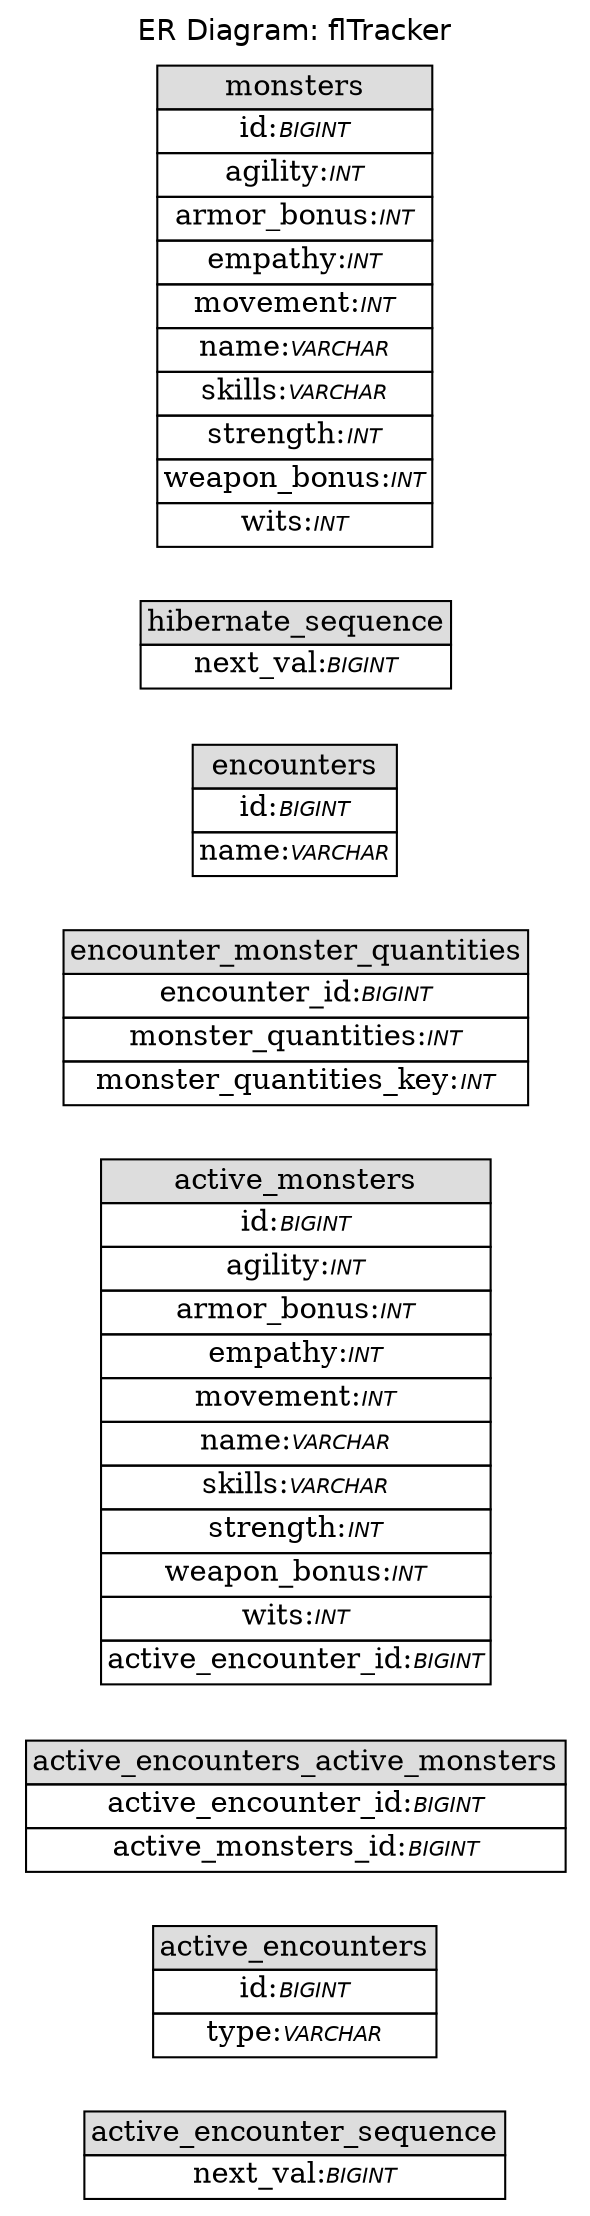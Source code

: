 // ************************************************************
// Generated by: Sequel Ace
// Version 20033
//
// https://sequel-ace.com/
// https://github.com/Sequel-Ace/Sequel-Ace
//
// Host: 127.0.0.1 (MySQL 5.5.5-10.7.3-MariaDB)
// Database: flTracker
// Generation Time: 2022-06-29 09:24:07 +0000
// ************************************************************

digraph "Database Structure" {
	label = "ER Diagram: flTracker";
	labelloc = t;
	compound = true;
	node [ shape = record ];
	fontname = "Helvetica";
	ranksep = 1.25;
	ratio = 0.7;
	rankdir = LR;
	subgraph "table_active_encounter_sequence" {
		node [ shape = "plaintext" ];
		"active_encounter_sequence" [ label=<
			<TABLE BORDER="0" CELLSPACING="0" CELLBORDER="1">
			<TR><TD COLSPAN="3" BGCOLOR="#DDDDDD">active_encounter_sequence</TD></TR>
			<TR><TD COLSPAN="3" PORT="next_val">next_val:<FONT FACE="Helvetica-Oblique" POINT-SIZE="10">BIGINT</FONT></TD></TR>
			</TABLE>>
		];
	}
	subgraph "table_active_encounters" {
		node [ shape = "plaintext" ];
		"active_encounters" [ label=<
			<TABLE BORDER="0" CELLSPACING="0" CELLBORDER="1">
			<TR><TD COLSPAN="3" BGCOLOR="#DDDDDD">active_encounters</TD></TR>
			<TR><TD COLSPAN="3" PORT="id">id:<FONT FACE="Helvetica-Oblique" POINT-SIZE="10">BIGINT</FONT></TD></TR>
			<TR><TD COLSPAN="3" PORT="type">type:<FONT FACE="Helvetica-Oblique" POINT-SIZE="10">VARCHAR</FONT></TD></TR>
			</TABLE>>
		];
	}
	subgraph "table_active_encounters_active_monsters" {
		node [ shape = "plaintext" ];
		"active_encounters_active_monsters" [ label=<
			<TABLE BORDER="0" CELLSPACING="0" CELLBORDER="1">
			<TR><TD COLSPAN="3" BGCOLOR="#DDDDDD">active_encounters_active_monsters</TD></TR>
			<TR><TD COLSPAN="3" PORT="active_encounter_id">active_encounter_id:<FONT FACE="Helvetica-Oblique" POINT-SIZE="10">BIGINT</FONT></TD></TR>
			<TR><TD COLSPAN="3" PORT="active_monsters_id">active_monsters_id:<FONT FACE="Helvetica-Oblique" POINT-SIZE="10">BIGINT</FONT></TD></TR>
			</TABLE>>
		];
	}
	subgraph "table_active_monsters" {
		node [ shape = "plaintext" ];
		"active_monsters" [ label=<
			<TABLE BORDER="0" CELLSPACING="0" CELLBORDER="1">
			<TR><TD COLSPAN="3" BGCOLOR="#DDDDDD">active_monsters</TD></TR>
			<TR><TD COLSPAN="3" PORT="id">id:<FONT FACE="Helvetica-Oblique" POINT-SIZE="10">BIGINT</FONT></TD></TR>
			<TR><TD COLSPAN="3" PORT="agility">agility:<FONT FACE="Helvetica-Oblique" POINT-SIZE="10">INT</FONT></TD></TR>
			<TR><TD COLSPAN="3" PORT="armor_bonus">armor_bonus:<FONT FACE="Helvetica-Oblique" POINT-SIZE="10">INT</FONT></TD></TR>
			<TR><TD COLSPAN="3" PORT="empathy">empathy:<FONT FACE="Helvetica-Oblique" POINT-SIZE="10">INT</FONT></TD></TR>
			<TR><TD COLSPAN="3" PORT="movement">movement:<FONT FACE="Helvetica-Oblique" POINT-SIZE="10">INT</FONT></TD></TR>
			<TR><TD COLSPAN="3" PORT="name">name:<FONT FACE="Helvetica-Oblique" POINT-SIZE="10">VARCHAR</FONT></TD></TR>
			<TR><TD COLSPAN="3" PORT="skills">skills:<FONT FACE="Helvetica-Oblique" POINT-SIZE="10">VARCHAR</FONT></TD></TR>
			<TR><TD COLSPAN="3" PORT="strength">strength:<FONT FACE="Helvetica-Oblique" POINT-SIZE="10">INT</FONT></TD></TR>
			<TR><TD COLSPAN="3" PORT="weapon_bonus">weapon_bonus:<FONT FACE="Helvetica-Oblique" POINT-SIZE="10">INT</FONT></TD></TR>
			<TR><TD COLSPAN="3" PORT="wits">wits:<FONT FACE="Helvetica-Oblique" POINT-SIZE="10">INT</FONT></TD></TR>
			<TR><TD COLSPAN="3" PORT="active_encounter_id">active_encounter_id:<FONT FACE="Helvetica-Oblique" POINT-SIZE="10">BIGINT</FONT></TD></TR>
			</TABLE>>
		];
	}
	subgraph "table_encounter_monster_quantities" {
		node [ shape = "plaintext" ];
		"encounter_monster_quantities" [ label=<
			<TABLE BORDER="0" CELLSPACING="0" CELLBORDER="1">
			<TR><TD COLSPAN="3" BGCOLOR="#DDDDDD">encounter_monster_quantities</TD></TR>
			<TR><TD COLSPAN="3" PORT="encounter_id">encounter_id:<FONT FACE="Helvetica-Oblique" POINT-SIZE="10">BIGINT</FONT></TD></TR>
			<TR><TD COLSPAN="3" PORT="monster_quantities">monster_quantities:<FONT FACE="Helvetica-Oblique" POINT-SIZE="10">INT</FONT></TD></TR>
			<TR><TD COLSPAN="3" PORT="monster_quantities_key">monster_quantities_key:<FONT FACE="Helvetica-Oblique" POINT-SIZE="10">INT</FONT></TD></TR>
			</TABLE>>
		];
	}
	subgraph "table_encounters" {
		node [ shape = "plaintext" ];
		"encounters" [ label=<
			<TABLE BORDER="0" CELLSPACING="0" CELLBORDER="1">
			<TR><TD COLSPAN="3" BGCOLOR="#DDDDDD">encounters</TD></TR>
			<TR><TD COLSPAN="3" PORT="id">id:<FONT FACE="Helvetica-Oblique" POINT-SIZE="10">BIGINT</FONT></TD></TR>
			<TR><TD COLSPAN="3" PORT="name">name:<FONT FACE="Helvetica-Oblique" POINT-SIZE="10">VARCHAR</FONT></TD></TR>
			</TABLE>>
		];
	}
	subgraph "table_hibernate_sequence" {
		node [ shape = "plaintext" ];
		"hibernate_sequence" [ label=<
			<TABLE BORDER="0" CELLSPACING="0" CELLBORDER="1">
			<TR><TD COLSPAN="3" BGCOLOR="#DDDDDD">hibernate_sequence</TD></TR>
			<TR><TD COLSPAN="3" PORT="next_val">next_val:<FONT FACE="Helvetica-Oblique" POINT-SIZE="10">BIGINT</FONT></TD></TR>
			</TABLE>>
		];
	}
	subgraph "table_monsters" {
		node [ shape = "plaintext" ];
		"monsters" [ label=<
			<TABLE BORDER="0" CELLSPACING="0" CELLBORDER="1">
			<TR><TD COLSPAN="3" BGCOLOR="#DDDDDD">monsters</TD></TR>
			<TR><TD COLSPAN="3" PORT="id">id:<FONT FACE="Helvetica-Oblique" POINT-SIZE="10">BIGINT</FONT></TD></TR>
			<TR><TD COLSPAN="3" PORT="agility">agility:<FONT FACE="Helvetica-Oblique" POINT-SIZE="10">INT</FONT></TD></TR>
			<TR><TD COLSPAN="3" PORT="armor_bonus">armor_bonus:<FONT FACE="Helvetica-Oblique" POINT-SIZE="10">INT</FONT></TD></TR>
			<TR><TD COLSPAN="3" PORT="empathy">empathy:<FONT FACE="Helvetica-Oblique" POINT-SIZE="10">INT</FONT></TD></TR>
			<TR><TD COLSPAN="3" PORT="movement">movement:<FONT FACE="Helvetica-Oblique" POINT-SIZE="10">INT</FONT></TD></TR>
			<TR><TD COLSPAN="3" PORT="name">name:<FONT FACE="Helvetica-Oblique" POINT-SIZE="10">VARCHAR</FONT></TD></TR>
			<TR><TD COLSPAN="3" PORT="skills">skills:<FONT FACE="Helvetica-Oblique" POINT-SIZE="10">VARCHAR</FONT></TD></TR>
			<TR><TD COLSPAN="3" PORT="strength">strength:<FONT FACE="Helvetica-Oblique" POINT-SIZE="10">INT</FONT></TD></TR>
			<TR><TD COLSPAN="3" PORT="weapon_bonus">weapon_bonus:<FONT FACE="Helvetica-Oblique" POINT-SIZE="10">INT</FONT></TD></TR>
			<TR><TD COLSPAN="3" PORT="wits">wits:<FONT FACE="Helvetica-Oblique" POINT-SIZE="10">INT</FONT></TD></TR>
			</TABLE>>
		];
	}
edge [ arrowhead=inv, arrowtail=normal, style=dashed, color="#444444" ];
}
